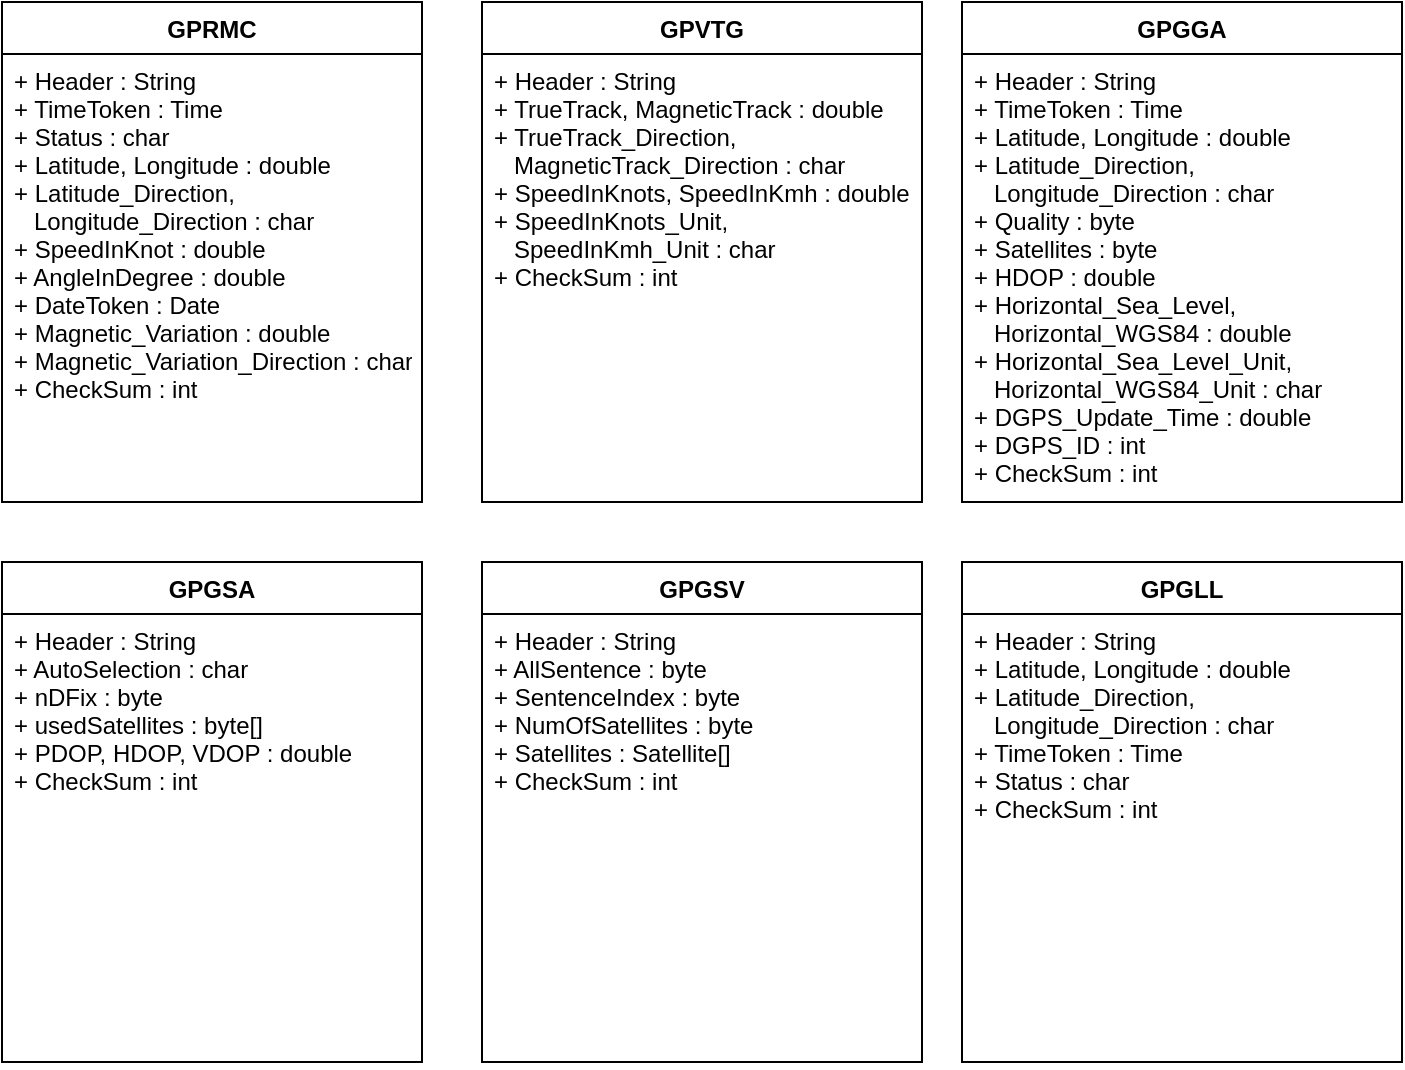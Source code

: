 <mxfile version="13.5.1" type="device"><diagram id="C5RBs43oDa-KdzZeNtuy" name="Page-1"><mxGraphModel dx="1362" dy="685" grid="0" gridSize="10" guides="1" tooltips="1" connect="1" arrows="1" fold="1" page="1" pageScale="1" pageWidth="827" pageHeight="1169" math="0" shadow="0"><root><mxCell id="WIyWlLk6GJQsqaUBKTNV-0"/><mxCell id="WIyWlLk6GJQsqaUBKTNV-1" parent="WIyWlLk6GJQsqaUBKTNV-0"/><mxCell id="9HDmyMcMxDCcz6ZnWmwt-0" value="GPRMC" style="swimlane;fontStyle=1;align=center;verticalAlign=top;childLayout=stackLayout;horizontal=1;startSize=26;horizontalStack=0;resizeParent=1;resizeParentMax=0;resizeLast=0;collapsible=1;marginBottom=0;" vertex="1" parent="WIyWlLk6GJQsqaUBKTNV-1"><mxGeometry x="40" y="40" width="210" height="250" as="geometry"><mxRectangle x="40" y="40" width="72" height="26" as="alternateBounds"/></mxGeometry></mxCell><mxCell id="9HDmyMcMxDCcz6ZnWmwt-1" value="+ Header : String&#10;+ TimeToken : Time&#10;+ Status : char&#10;+ Latitude, Longitude : double&#10;+ Latitude_Direction,&#10;   Longitude_Direction : char&#10;+ SpeedInKnot : double&#10;+ AngleInDegree : double&#10;+ DateToken : Date&#10;+ Magnetic_Variation : double&#10;+ Magnetic_Variation_Direction : char&#10;+ CheckSum : int" style="text;strokeColor=none;fillColor=none;align=left;verticalAlign=top;spacingLeft=4;spacingRight=4;overflow=hidden;rotatable=0;points=[[0,0.5],[1,0.5]];portConstraint=eastwest;" vertex="1" parent="9HDmyMcMxDCcz6ZnWmwt-0"><mxGeometry y="26" width="210" height="224" as="geometry"/></mxCell><mxCell id="9HDmyMcMxDCcz6ZnWmwt-4" value="GPVTG" style="swimlane;fontStyle=1;align=center;verticalAlign=top;childLayout=stackLayout;horizontal=1;startSize=26;horizontalStack=0;resizeParent=1;resizeParentMax=0;resizeLast=0;collapsible=1;marginBottom=0;" vertex="1" parent="WIyWlLk6GJQsqaUBKTNV-1"><mxGeometry x="280" y="40" width="220" height="250" as="geometry"/></mxCell><mxCell id="9HDmyMcMxDCcz6ZnWmwt-5" value="+ Header : String&#10;+ TrueTrack, MagneticTrack : double&#10;+ TrueTrack_Direction,&#10;   MagneticTrack_Direction : char&#10;+ SpeedInKnots, SpeedInKmh : double&#10;+ SpeedInKnots_Unit,&#10;   SpeedInKmh_Unit : char&#10;+ CheckSum : int" style="text;strokeColor=none;fillColor=none;align=left;verticalAlign=top;spacingLeft=4;spacingRight=4;overflow=hidden;rotatable=0;points=[[0,0.5],[1,0.5]];portConstraint=eastwest;" vertex="1" parent="9HDmyMcMxDCcz6ZnWmwt-4"><mxGeometry y="26" width="220" height="224" as="geometry"/></mxCell><mxCell id="9HDmyMcMxDCcz6ZnWmwt-6" value="GPGGA" style="swimlane;fontStyle=1;align=center;verticalAlign=top;childLayout=stackLayout;horizontal=1;startSize=26;horizontalStack=0;resizeParent=1;resizeParentMax=0;resizeLast=0;collapsible=1;marginBottom=0;" vertex="1" parent="WIyWlLk6GJQsqaUBKTNV-1"><mxGeometry x="520" y="40" width="220" height="250" as="geometry"/></mxCell><mxCell id="9HDmyMcMxDCcz6ZnWmwt-7" value="+ Header : String&#10;+ TimeToken : Time&#10;+ Latitude, Longitude : double&#10;+ Latitude_Direction,&#10;   Longitude_Direction : char&#10;+ Quality : byte&#10;+ Satellites : byte&#10;+ HDOP : double&#10;+ Horizontal_Sea_Level,&#10;   Horizontal_WGS84 : double&#10;+ Horizontal_Sea_Level_Unit,&#10;   Horizontal_WGS84_Unit : char&#10;+ DGPS_Update_Time : double&#10;+ DGPS_ID : int&#10;+ CheckSum : int" style="text;strokeColor=none;fillColor=none;align=left;verticalAlign=top;spacingLeft=4;spacingRight=4;overflow=hidden;rotatable=0;points=[[0,0.5],[1,0.5]];portConstraint=eastwest;" vertex="1" parent="9HDmyMcMxDCcz6ZnWmwt-6"><mxGeometry y="26" width="220" height="224" as="geometry"/></mxCell><mxCell id="9HDmyMcMxDCcz6ZnWmwt-8" value="GPGSA" style="swimlane;fontStyle=1;align=center;verticalAlign=top;childLayout=stackLayout;horizontal=1;startSize=26;horizontalStack=0;resizeParent=1;resizeParentMax=0;resizeLast=0;collapsible=1;marginBottom=0;" vertex="1" parent="WIyWlLk6GJQsqaUBKTNV-1"><mxGeometry x="40" y="320" width="210" height="250" as="geometry"/></mxCell><mxCell id="9HDmyMcMxDCcz6ZnWmwt-9" value="+ Header : String&#10;+ AutoSelection : char&#10;+ nDFix : byte&#10;+ usedSatellites : byte[]&#10;+ PDOP, HDOP, VDOP : double&#10;+ CheckSum : int" style="text;strokeColor=none;fillColor=none;align=left;verticalAlign=top;spacingLeft=4;spacingRight=4;overflow=hidden;rotatable=0;points=[[0,0.5],[1,0.5]];portConstraint=eastwest;" vertex="1" parent="9HDmyMcMxDCcz6ZnWmwt-8"><mxGeometry y="26" width="210" height="224" as="geometry"/></mxCell><mxCell id="9HDmyMcMxDCcz6ZnWmwt-11" value="GPGSV" style="swimlane;fontStyle=1;align=center;verticalAlign=top;childLayout=stackLayout;horizontal=1;startSize=26;horizontalStack=0;resizeParent=1;resizeParentMax=0;resizeLast=0;collapsible=1;marginBottom=0;" vertex="1" parent="WIyWlLk6GJQsqaUBKTNV-1"><mxGeometry x="280" y="320" width="220" height="250" as="geometry"/></mxCell><mxCell id="9HDmyMcMxDCcz6ZnWmwt-12" value="+ Header : String&#10;+ AllSentence : byte&#10;+ SentenceIndex : byte&#10;+ NumOfSatellites : byte&#10;+ Satellites : Satellite[]&#10;+ CheckSum : int" style="text;strokeColor=none;fillColor=none;align=left;verticalAlign=top;spacingLeft=4;spacingRight=4;overflow=hidden;rotatable=0;points=[[0,0.5],[1,0.5]];portConstraint=eastwest;" vertex="1" parent="9HDmyMcMxDCcz6ZnWmwt-11"><mxGeometry y="26" width="220" height="224" as="geometry"/></mxCell><mxCell id="9HDmyMcMxDCcz6ZnWmwt-13" value="GPGLL" style="swimlane;fontStyle=1;align=center;verticalAlign=top;childLayout=stackLayout;horizontal=1;startSize=26;horizontalStack=0;resizeParent=1;resizeParentMax=0;resizeLast=0;collapsible=1;marginBottom=0;" vertex="1" parent="WIyWlLk6GJQsqaUBKTNV-1"><mxGeometry x="520" y="320" width="220" height="250" as="geometry"/></mxCell><mxCell id="9HDmyMcMxDCcz6ZnWmwt-14" value="+ Header : String&#10;+ Latitude, Longitude : double&#10;+ Latitude_Direction,&#10;   Longitude_Direction : char&#10;+ TimeToken : Time&#10;+ Status : char&#10;+ CheckSum : int" style="text;strokeColor=none;fillColor=none;align=left;verticalAlign=top;spacingLeft=4;spacingRight=4;overflow=hidden;rotatable=0;points=[[0,0.5],[1,0.5]];portConstraint=eastwest;" vertex="1" parent="9HDmyMcMxDCcz6ZnWmwt-13"><mxGeometry y="26" width="220" height="224" as="geometry"/></mxCell></root></mxGraphModel></diagram></mxfile>